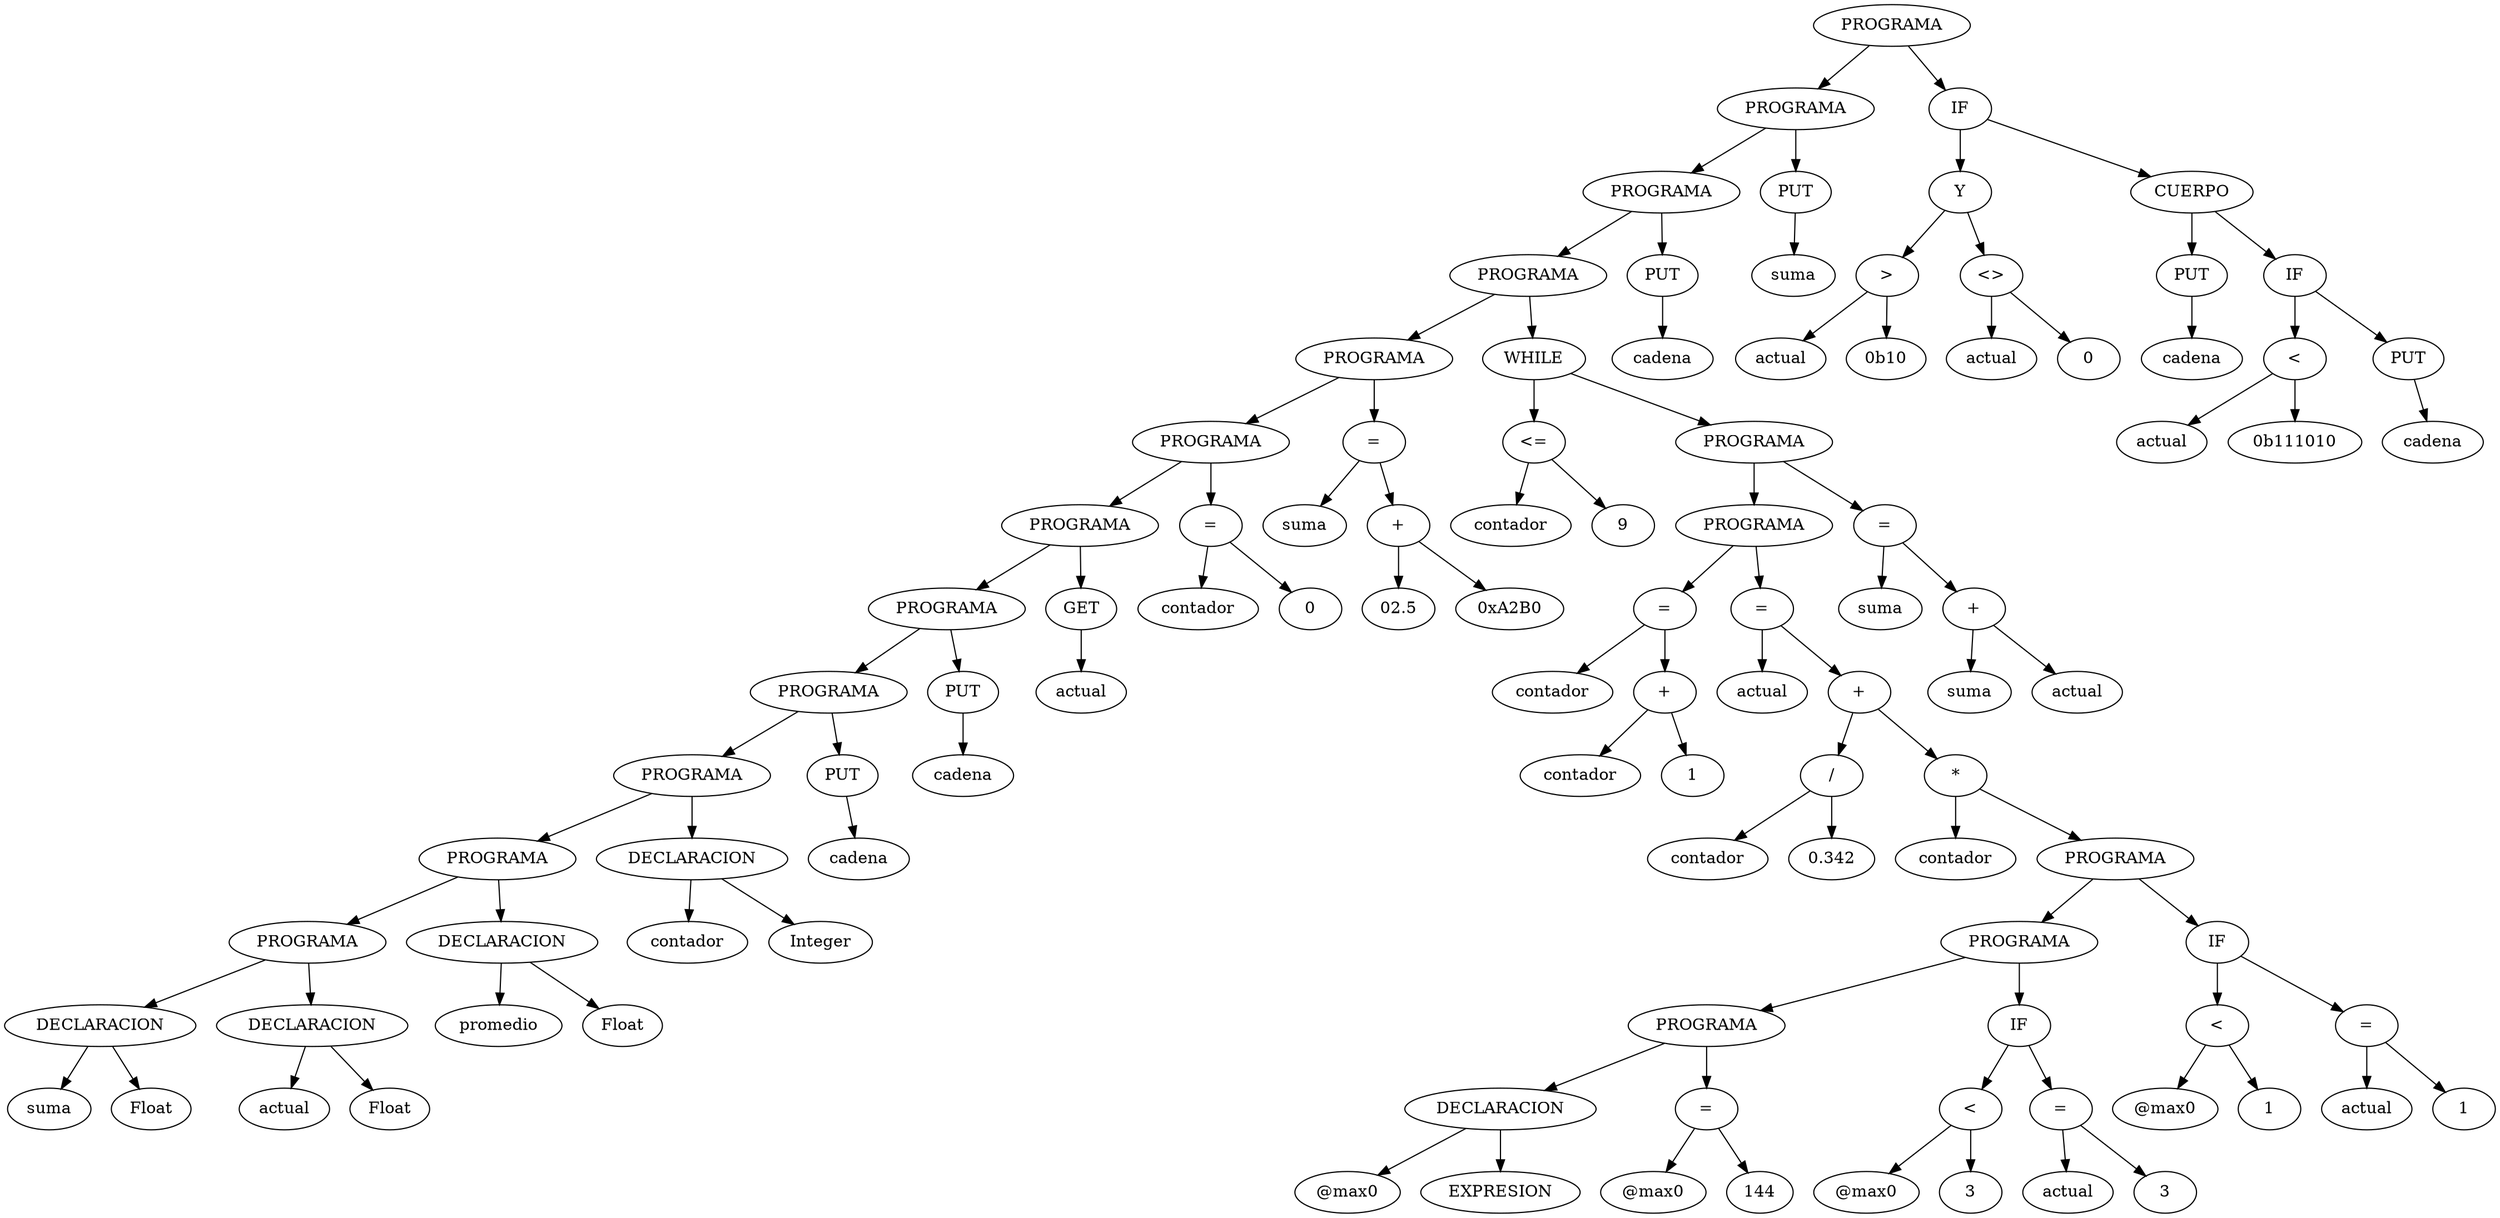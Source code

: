 digraph tree {
 1 [label="PROGRAMA"];
 1 -> 2;
 2 [label="PROGRAMA"];
 2 -> 4;
 4 [label="PROGRAMA"];
 4 -> 8;
 8 [label="PROGRAMA"];
 8 -> 16;
 16 [label="PROGRAMA"];
 16 -> 32;
 32 [label="PROGRAMA"];
 32 -> 64;
 64 [label="PROGRAMA"];
 64 -> 128;
 128 [label="PROGRAMA"];
 128 -> 256;
 256 [label="PROGRAMA"];
 256 -> 512;
 512 [label="PROGRAMA"];
 512 -> 1024;
 1024 [label="PROGRAMA"];
 1024 -> 2048;
 2048 [label="PROGRAMA"];
 2048 -> 4096;
 4096 [label="DECLARACION"];
 4096 -> 8192;
 8192 [label="suma"];
 4096 -> 8193;
 8193 [label="Float"];
 2048 -> 4097;
 4097 [label="DECLARACION"];
 4097 -> 8194;
 8194 [label="actual"];
 4097 -> 8195;
 8195 [label="Float"];
 1024 -> 2049;
 2049 [label="DECLARACION"];
 2049 -> 4098;
 4098 [label="promedio"];
 2049 -> 4099;
 4099 [label="Float"];
 512 -> 1025;
 1025 [label="DECLARACION"];
 1025 -> 2050;
 2050 [label="contador"];
 1025 -> 2051;
 2051 [label="Integer"];
 256 -> 513;
 513 [label="PUT"];
 513 -> 1026;
 1026 [label="cadena"];
 128 -> 257;
 257 [label="PUT"];
 257 -> 514;
 514 [label="cadena"];
 64 -> 129;
 129 [label="GET"];
 129 -> 258;
 258 [label="actual"];
 32 -> 65;
 65 [label="="];
 65 -> 130;
 130 [label="contador"];
 65 -> 131;
 131 [label="0"];
 16 -> 33;
 33 [label="="];
 33 -> 66;
 66 [label="suma"];
 33 -> 67;
 67 [label="+"];
 67 -> 134;
 134 [label="02.5"];
 67 -> 135;
 135 [label="0xA2B0"];
 8 -> 17;
 17 [label="WHILE"];
 17 -> 34;
 34 [label="<="];
 34 -> 68;
 68 [label="contador"];
 34 -> 69;
 69 [label="9"];
 17 -> 35;
 35 [label="PROGRAMA"];
 35 -> 70;
 70 [label="PROGRAMA"];
 70 -> 140;
 140 [label="="];
 140 -> 280;
 280 [label="contador"];
 140 -> 281;
 281 [label="+"];
 281 -> 562;
 562 [label="contador"];
 281 -> 563;
 563 [label="1"];
 70 -> 141;
 141 [label="="];
 141 -> 282;
 282 [label="actual"];
 141 -> 283;
 283 [label="+"];
 283 -> 566;
 566 [label="/"];
 566 -> 1132;
 1132 [label="contador"];
 566 -> 1133;
 1133 [label="0.342"];
 283 -> 567;
 567 [label="*"];
 567 -> 1134;
 1134 [label="contador"];
 567 -> 1135;
 1135 [label="PROGRAMA"];
 1135 -> 2270;
 2270 [label="PROGRAMA"];
 2270 -> 4540;
 4540 [label="PROGRAMA"];
 4540 -> 9080;
 9080 [label="DECLARACION"];
 9080 -> 18160;
 18160 [label="@max0"];
 9080 -> 18161;
 18161 [label="EXPRESION"];
 4540 -> 9081;
 9081 [label="="];
 9081 -> 18162;
 18162 [label="@max0"];
 9081 -> 18163;
 18163 [label="144"];
 2270 -> 4541;
 4541 [label="IF"];
 4541 -> 9082;
 9082 [label="<"];
 9082 -> 18164;
 18164 [label="@max0"];
 9082 -> 18165;
 18165 [label="3"];
 4541 -> 9083;
 9083 [label="="];
 9083 -> 18166;
 18166 [label="actual"];
 9083 -> 18167;
 18167 [label="3"];
 1135 -> 2271;
 2271 [label="IF"];
 2271 -> 4542;
 4542 [label="<"];
 4542 -> 9084;
 9084 [label="@max0"];
 4542 -> 9085;
 9085 [label="1"];
 2271 -> 4543;
 4543 [label="="];
 4543 -> 9086;
 9086 [label="actual"];
 4543 -> 9087;
 9087 [label="1"];
 35 -> 71;
 71 [label="="];
 71 -> 142;
 142 [label="suma"];
 71 -> 143;
 143 [label="+"];
 143 -> 286;
 286 [label="suma"];
 143 -> 287;
 287 [label="actual"];
 4 -> 9;
 9 [label="PUT"];
 9 -> 18;
 18 [label="cadena"];
 2 -> 5;
 5 [label="PUT"];
 5 -> 10;
 10 [label="suma"];
 1 -> 3;
 3 [label="IF"];
 3 -> 6;
 6 [label="Y"];
 6 -> 12;
 12 [label=">"];
 12 -> 24;
 24 [label="actual"];
 12 -> 25;
 25 [label="0b10"];
 6 -> 13;
 13 [label="<>"];
 13 -> 26;
 26 [label="actual"];
 13 -> 27;
 27 [label="0"];
 3 -> 7;
 7 [label="CUERPO"];
 7 -> 14;
 14 [label="PUT"];
 14 -> 28;
 28 [label="cadena"];
 7 -> 15;
 15 [label="IF"];
 15 -> 30;
 30 [label="<"];
 30 -> 60;
 60 [label="actual"];
 30 -> 61;
 61 [label="0b111010"];
 15 -> 31;
 31 [label="PUT"];
 31 -> 62;
 62 [label="cadena"];
}
